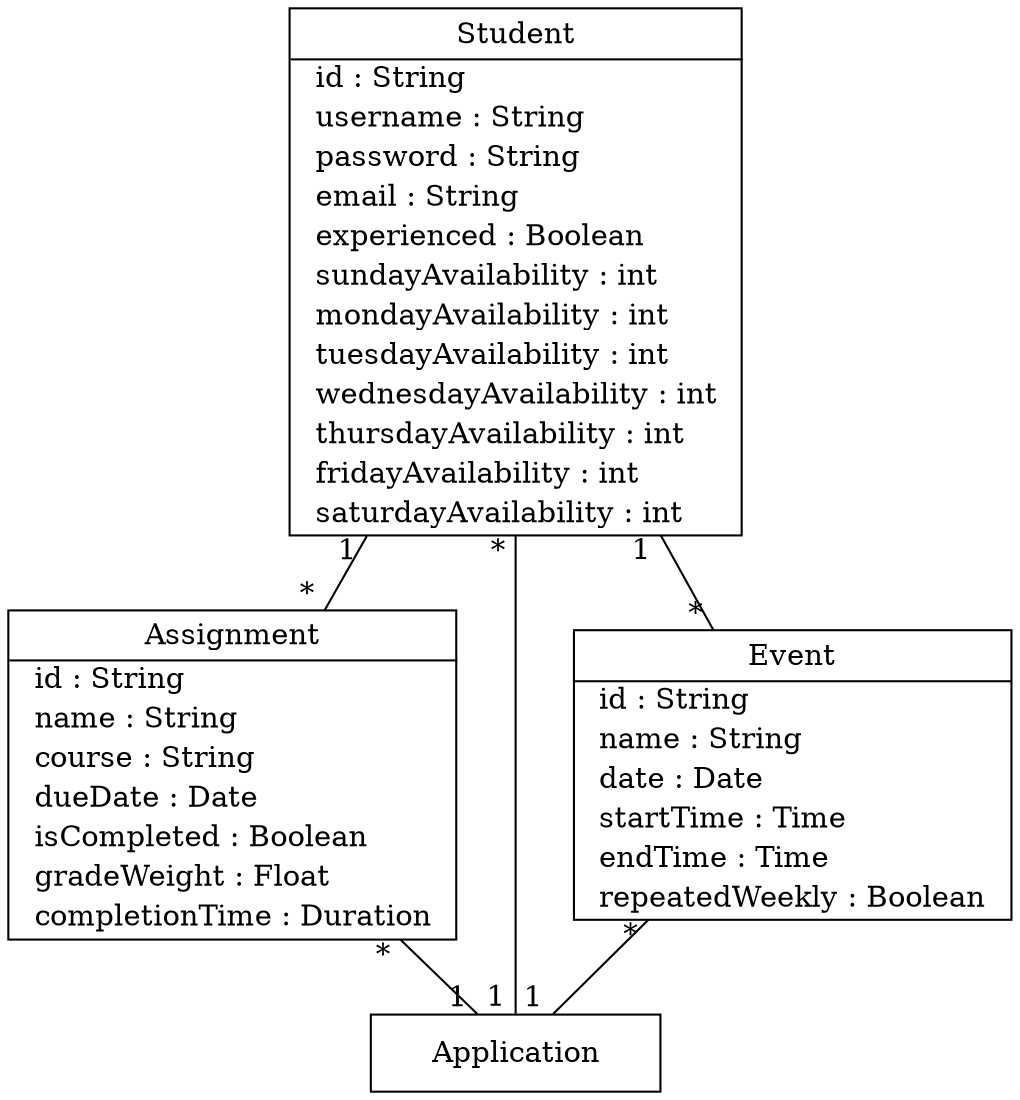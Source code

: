 // Code generated by Umple 1.27.0.3728.d139ed893

digraph "model" {
  size="80,10"
  rankdir="BT"
  node [shape=record margin=0; href="javascript:Action.selectClass(&quot;\N&quot;);"];

  // Class: Assignment
  "Assignment" [shape=plaintext margin=0 label=<<table border="1" cellspacing="0" cellborder="0" cellpadding="2"><tr><td cellpadding="4">    Assignment    </td></tr><hr/><tr><td align="left" href="" title="String id&#13;">  id : String  </td></tr><tr><td align="left" href="" title="String name&#13;">  name : String  </td></tr><tr><td align="left" href="" title="String course&#13;">  course : String  </td></tr><tr><td align="left" href="" title="Date dueDate&#13;">  dueDate : Date  </td></tr><tr><td align="left" href="" title="Boolean isCompleted&#13;">  isCompleted : Boolean  </td></tr><tr><td align="left" href="" title="Float gradeWeight&#13;">  gradeWeight : Float  </td></tr><tr><td align="left" href="" title="Duration completionTime&#13;">  completionTime : Duration  </td></tr></table>>,
   tooltip="class Assignment
"];

  // Class: Student
  "Student" [shape=plaintext margin=0 label=<<table border="1" cellspacing="0" cellborder="0" cellpadding="2"><tr><td cellpadding="4">    Student    </td></tr><hr/><tr><td align="left" href="" title="String id&#13;">  id : String  </td></tr><tr><td align="left" href="" title="String username&#13;">  username : String  </td></tr><tr><td align="left" href="" title="String password&#13;">  password : String  </td></tr><tr><td align="left" href="" title="String email&#13;">  email : String  </td></tr><tr><td align="left" href="" title="Boolean experienced&#13;">  experienced : Boolean  </td></tr><tr><td align="left" href="" title="int sundayAvailability&#13;">  sundayAvailability : int  </td></tr><tr><td align="left" href="" title="int mondayAvailability&#13;">  mondayAvailability : int  </td></tr><tr><td align="left" href="" title="int tuesdayAvailability&#13;">  tuesdayAvailability : int  </td></tr><tr><td align="left" href="" title="int wednesdayAvailability&#13;">  wednesdayAvailability : int  </td></tr><tr><td align="left" href="" title="int thursdayAvailability&#13;">  thursdayAvailability : int  </td></tr><tr><td align="left" href="" title="int fridayAvailability&#13;">  fridayAvailability : int  </td></tr><tr><td align="left" href="" title="int saturdayAvailability&#13;">  saturdayAvailability : int  </td></tr></table>>,
   tooltip="class Student
"];

  // Class: Event
  "Event" [shape=plaintext margin=0 label=<<table border="1" cellspacing="0" cellborder="0" cellpadding="2"><tr><td cellpadding="4">    Event    </td></tr><hr/><tr><td align="left" href="" title="String id&#13;">  id : String  </td></tr><tr><td align="left" href="" title="String name&#13;">  name : String  </td></tr><tr><td align="left" href="" title="Date date&#13;">  date : Date  </td></tr><tr><td align="left" href="" title="Time startTime&#13;">  startTime : Time  </td></tr><tr><td align="left" href="" title="Time endTime&#13;">  endTime : Time  </td></tr><tr><td align="left" href="" title="Boolean repeatedWeekly&#13;">  repeatedWeekly : Boolean  </td></tr></table>>,
   tooltip="class Event
"];

  // Class: Application
  "Application" [shape=plaintext margin=0 label=<<table border="1" cellspacing="0" cellborder="0" cellpadding="10"><tr><td>    Application    </td></tr></table>>,
   tooltip="class Application
"];

  // All associations
  "Assignment" -> "Student" [dir="none", taillabel="* ", headlabel="1 ", tooltip="Assignment *  -- 1  Student"];
  "Event" -> "Student" [dir="none", taillabel="* ", headlabel="1 ", tooltip="Event *  -- 1  Student"];
  "Application" -> "Student" [dir="none", taillabel="1 ", headlabel="* ", tooltip="Application 1  -- *  Student"];
  "Application" -> "Event" [dir="none", taillabel="1 ", headlabel="* ", tooltip="Application 1  -- *  Event"];
  "Application" -> "Assignment" [dir="none", taillabel="1 ", headlabel="* ", tooltip="Application 1  -- *  Assignment"];
}
